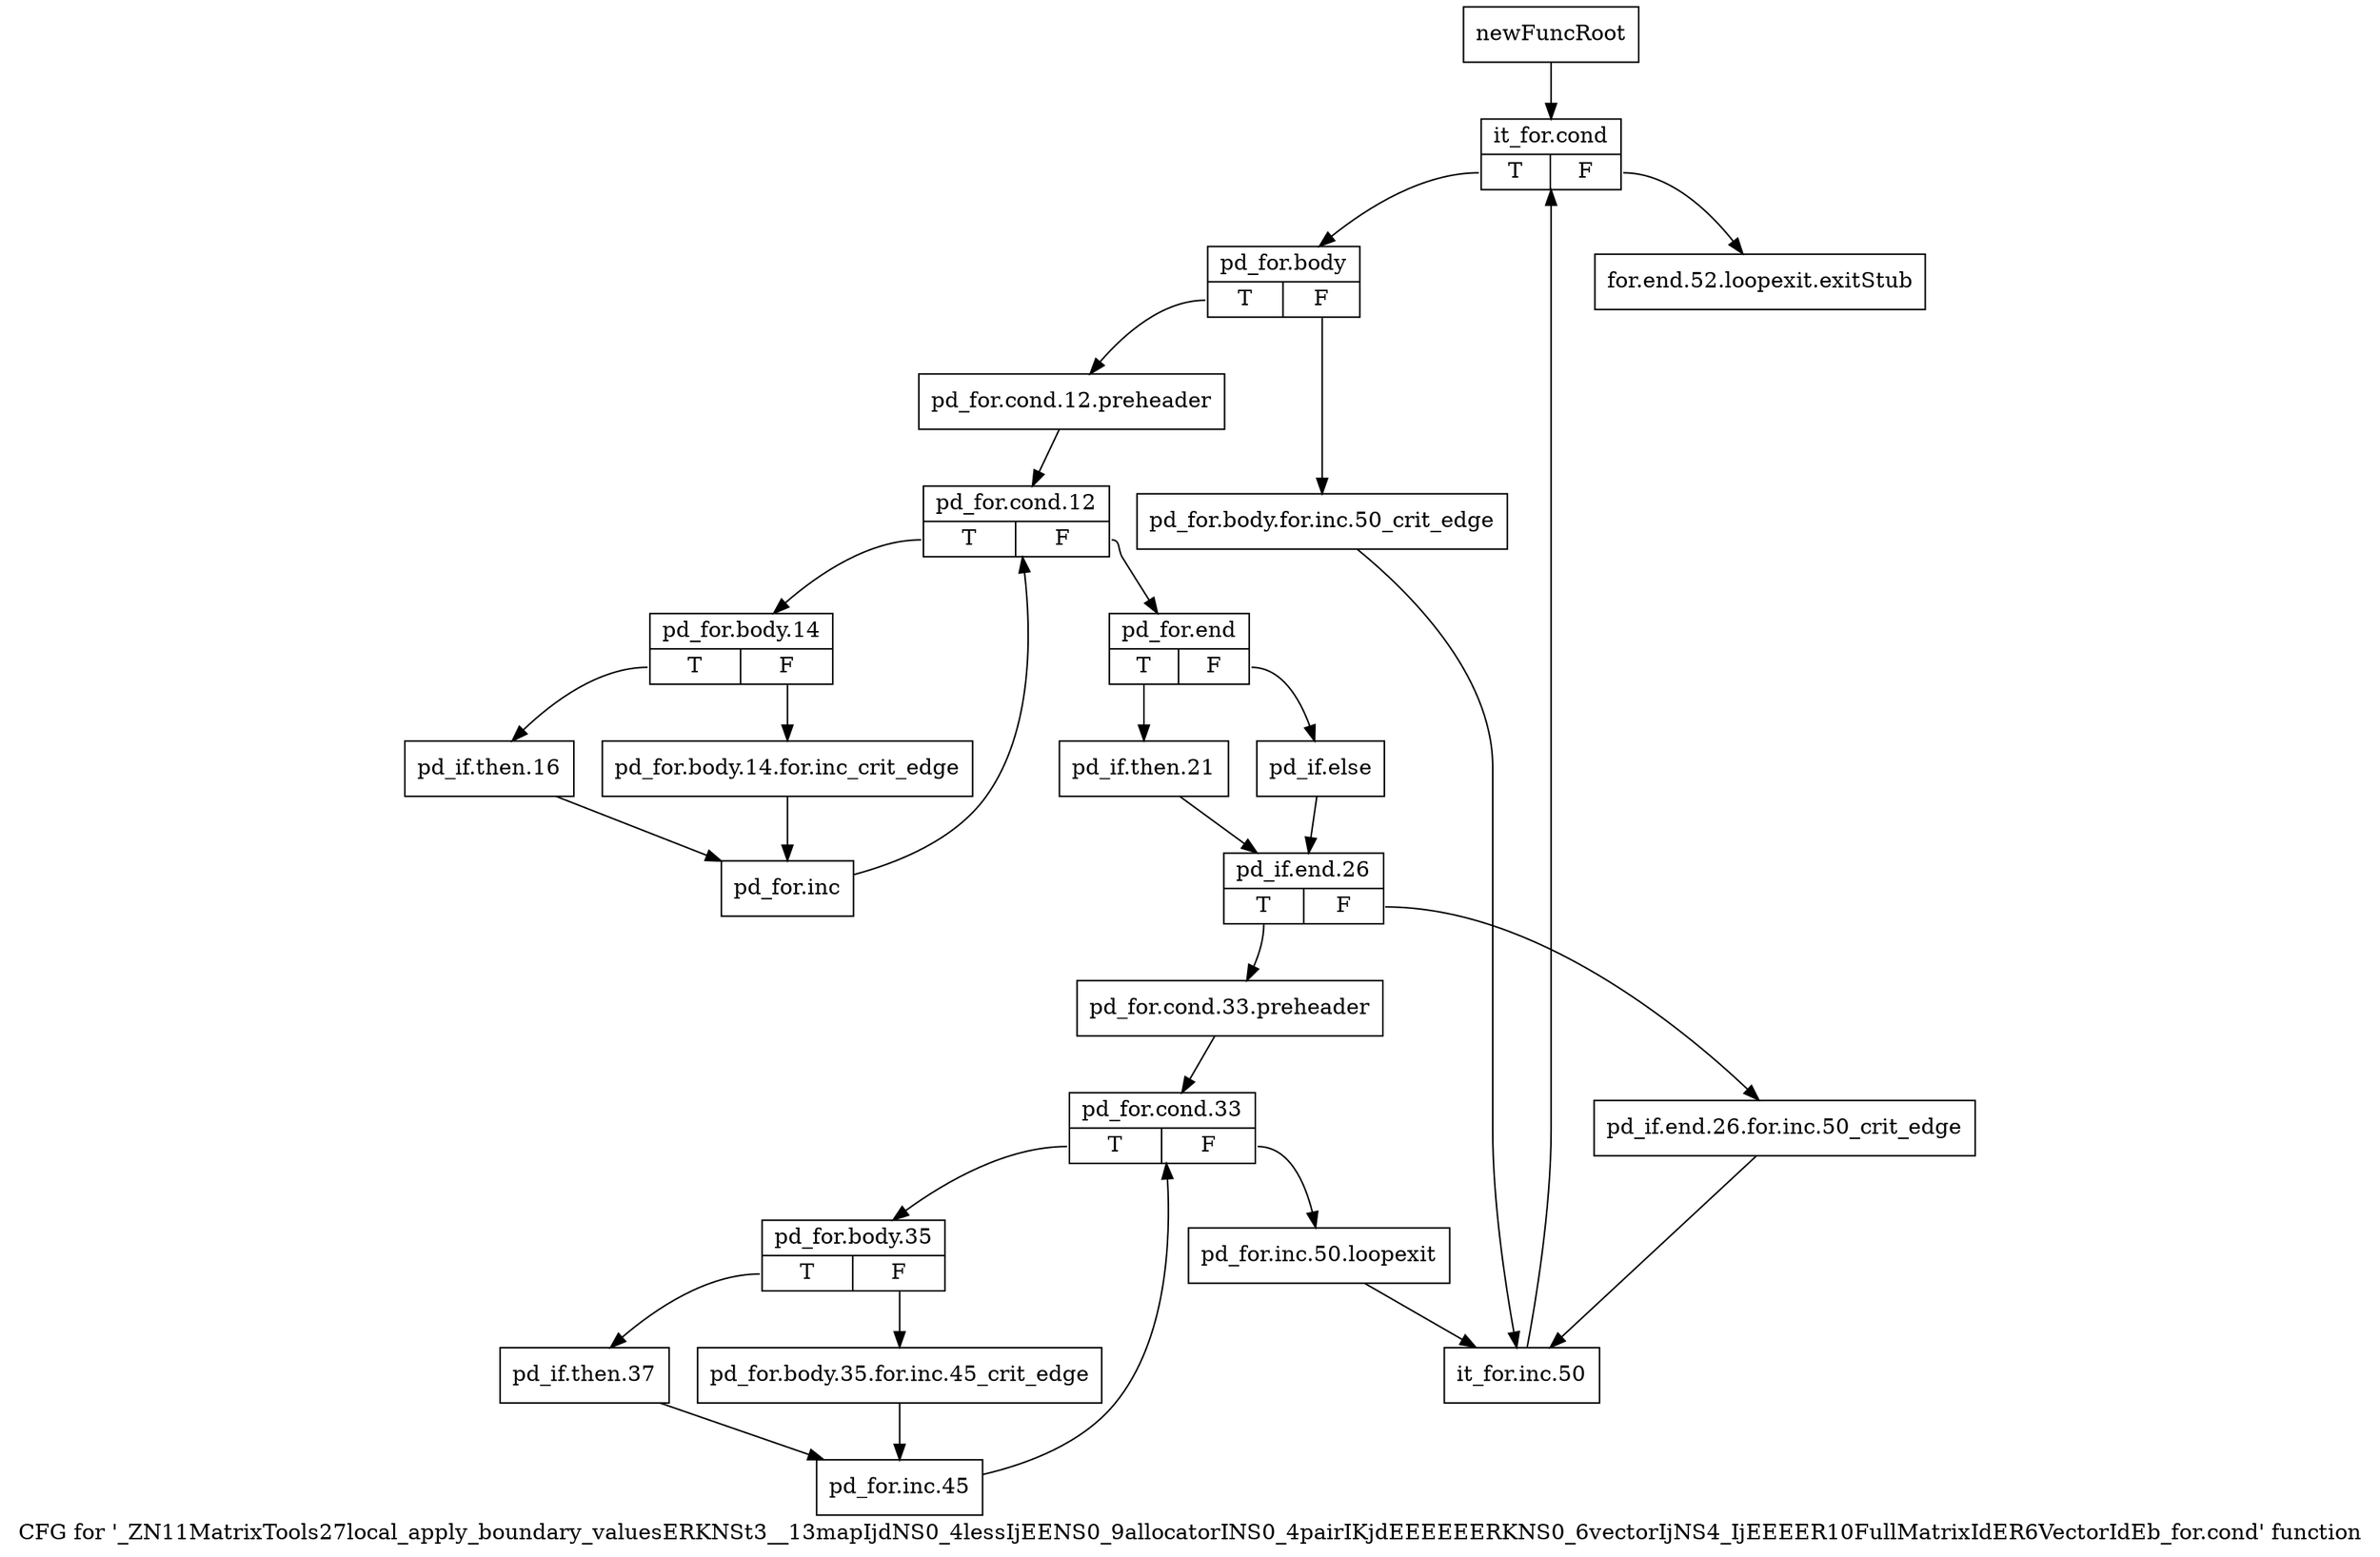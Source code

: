 digraph "CFG for '_ZN11MatrixTools27local_apply_boundary_valuesERKNSt3__13mapIjdNS0_4lessIjEENS0_9allocatorINS0_4pairIKjdEEEEEERKNS0_6vectorIjNS4_IjEEEER10FullMatrixIdER6VectorIdEb_for.cond' function" {
	label="CFG for '_ZN11MatrixTools27local_apply_boundary_valuesERKNSt3__13mapIjdNS0_4lessIjEENS0_9allocatorINS0_4pairIKjdEEEEEERKNS0_6vectorIjNS4_IjEEEER10FullMatrixIdER6VectorIdEb_for.cond' function";

	Node0x94d4060 [shape=record,label="{newFuncRoot}"];
	Node0x94d4060 -> Node0x94d4100;
	Node0x94d40b0 [shape=record,label="{for.end.52.loopexit.exitStub}"];
	Node0x94d4100 [shape=record,label="{it_for.cond|{<s0>T|<s1>F}}"];
	Node0x94d4100:s0 -> Node0x94d4150;
	Node0x94d4100:s1 -> Node0x94d40b0;
	Node0x94d4150 [shape=record,label="{pd_for.body|{<s0>T|<s1>F}}"];
	Node0x94d4150:s0 -> Node0x94d41f0;
	Node0x94d4150:s1 -> Node0x94d41a0;
	Node0x94d41a0 [shape=record,label="{pd_for.body.for.inc.50_crit_edge}"];
	Node0x94d41a0 -> Node0x94d4510;
	Node0x94d41f0 [shape=record,label="{pd_for.cond.12.preheader}"];
	Node0x94d41f0 -> Node0x94d4240;
	Node0x94d4240 [shape=record,label="{pd_for.cond.12|{<s0>T|<s1>F}}"];
	Node0x94d4240:s0 -> Node0x94d46a0;
	Node0x94d4240:s1 -> Node0x94d4290;
	Node0x94d4290 [shape=record,label="{pd_for.end|{<s0>T|<s1>F}}"];
	Node0x94d4290:s0 -> Node0x94d4330;
	Node0x94d4290:s1 -> Node0x94d42e0;
	Node0x94d42e0 [shape=record,label="{pd_if.else}"];
	Node0x94d42e0 -> Node0x94d4380;
	Node0x94d4330 [shape=record,label="{pd_if.then.21}"];
	Node0x94d4330 -> Node0x94d4380;
	Node0x94d4380 [shape=record,label="{pd_if.end.26|{<s0>T|<s1>F}}"];
	Node0x94d4380:s0 -> Node0x94d4420;
	Node0x94d4380:s1 -> Node0x94d43d0;
	Node0x94d43d0 [shape=record,label="{pd_if.end.26.for.inc.50_crit_edge}"];
	Node0x94d43d0 -> Node0x94d4510;
	Node0x94d4420 [shape=record,label="{pd_for.cond.33.preheader}"];
	Node0x94d4420 -> Node0x94d4470;
	Node0x94d4470 [shape=record,label="{pd_for.cond.33|{<s0>T|<s1>F}}"];
	Node0x94d4470:s0 -> Node0x94d4560;
	Node0x94d4470:s1 -> Node0x94d44c0;
	Node0x94d44c0 [shape=record,label="{pd_for.inc.50.loopexit}"];
	Node0x94d44c0 -> Node0x94d4510;
	Node0x94d4510 [shape=record,label="{it_for.inc.50}"];
	Node0x94d4510 -> Node0x94d4100;
	Node0x94d4560 [shape=record,label="{pd_for.body.35|{<s0>T|<s1>F}}"];
	Node0x94d4560:s0 -> Node0x94d4600;
	Node0x94d4560:s1 -> Node0x94d45b0;
	Node0x94d45b0 [shape=record,label="{pd_for.body.35.for.inc.45_crit_edge}"];
	Node0x94d45b0 -> Node0x94d4650;
	Node0x94d4600 [shape=record,label="{pd_if.then.37}"];
	Node0x94d4600 -> Node0x94d4650;
	Node0x94d4650 [shape=record,label="{pd_for.inc.45}"];
	Node0x94d4650 -> Node0x94d4470;
	Node0x94d46a0 [shape=record,label="{pd_for.body.14|{<s0>T|<s1>F}}"];
	Node0x94d46a0:s0 -> Node0x94d4740;
	Node0x94d46a0:s1 -> Node0x94d46f0;
	Node0x94d46f0 [shape=record,label="{pd_for.body.14.for.inc_crit_edge}"];
	Node0x94d46f0 -> Node0x94d4790;
	Node0x94d4740 [shape=record,label="{pd_if.then.16}"];
	Node0x94d4740 -> Node0x94d4790;
	Node0x94d4790 [shape=record,label="{pd_for.inc}"];
	Node0x94d4790 -> Node0x94d4240;
}
